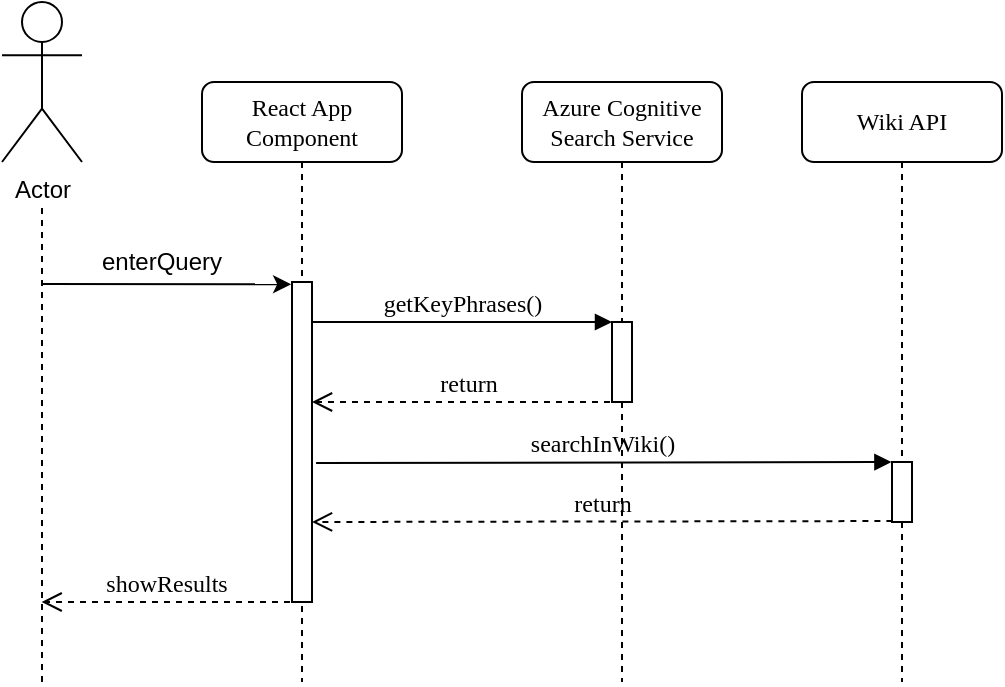 <mxfile version="12.3.2" type="device" pages="1"><diagram name="Page-1" id="13e1069c-82ec-6db2-03f1-153e76fe0fe0"><mxGraphModel dx="586" dy="339" grid="1" gridSize="10" guides="1" tooltips="1" connect="1" arrows="1" fold="1" page="1" pageScale="1" pageWidth="1100" pageHeight="850" background="#ffffff" math="0" shadow="0"><root><mxCell id="0"/><mxCell id="1" parent="0"/><mxCell id="7baba1c4bc27f4b0-2" value="React App Component" style="shape=umlLifeline;perimeter=lifelinePerimeter;whiteSpace=wrap;html=1;container=1;collapsible=0;recursiveResize=0;outlineConnect=0;rounded=1;shadow=0;comic=0;labelBackgroundColor=none;strokeWidth=1;fontFamily=Verdana;fontSize=12;align=center;" parent="1" vertex="1"><mxGeometry x="240" y="80" width="100" height="300" as="geometry"/></mxCell><mxCell id="7baba1c4bc27f4b0-10" value="" style="html=1;points=[];perimeter=orthogonalPerimeter;rounded=0;shadow=0;comic=0;labelBackgroundColor=none;strokeWidth=1;fontFamily=Verdana;fontSize=12;align=center;" parent="7baba1c4bc27f4b0-2" vertex="1"><mxGeometry x="45" y="100" width="10" height="160" as="geometry"/></mxCell><mxCell id="7baba1c4bc27f4b0-3" value="Azure Cognitive Search Service" style="shape=umlLifeline;perimeter=lifelinePerimeter;whiteSpace=wrap;html=1;container=1;collapsible=0;recursiveResize=0;outlineConnect=0;rounded=1;shadow=0;comic=0;labelBackgroundColor=none;strokeWidth=1;fontFamily=Verdana;fontSize=12;align=center;" parent="1" vertex="1"><mxGeometry x="400" y="80" width="100" height="300" as="geometry"/></mxCell><mxCell id="7baba1c4bc27f4b0-13" value="" style="html=1;points=[];perimeter=orthogonalPerimeter;rounded=0;shadow=0;comic=0;labelBackgroundColor=none;strokeWidth=1;fontFamily=Verdana;fontSize=12;align=center;" parent="7baba1c4bc27f4b0-3" vertex="1"><mxGeometry x="45" y="120" width="10" height="40" as="geometry"/></mxCell><mxCell id="7baba1c4bc27f4b0-4" value="Wiki API" style="shape=umlLifeline;perimeter=lifelinePerimeter;whiteSpace=wrap;html=1;container=1;collapsible=0;recursiveResize=0;outlineConnect=0;rounded=1;shadow=0;comic=0;labelBackgroundColor=none;strokeWidth=1;fontFamily=Verdana;fontSize=12;align=center;" parent="1" vertex="1"><mxGeometry x="540" y="80" width="100" height="300" as="geometry"/></mxCell><mxCell id="7baba1c4bc27f4b0-16" value="" style="html=1;points=[];perimeter=orthogonalPerimeter;rounded=0;shadow=0;comic=0;labelBackgroundColor=none;strokeWidth=1;fontFamily=Verdana;fontSize=12;align=center;" parent="1" vertex="1"><mxGeometry x="585" y="270" width="10" height="30" as="geometry"/></mxCell><mxCell id="7baba1c4bc27f4b0-14" value="getKeyPhrases()" style="html=1;verticalAlign=bottom;endArrow=block;entryX=0;entryY=0;labelBackgroundColor=none;fontFamily=Verdana;fontSize=12;edgeStyle=elbowEdgeStyle;elbow=vertical;" parent="1" source="7baba1c4bc27f4b0-10" target="7baba1c4bc27f4b0-13" edge="1"><mxGeometry relative="1" as="geometry"><mxPoint x="370" y="200" as="sourcePoint"/></mxGeometry></mxCell><mxCell id="vE1TC5BP8EnVHVfB82g1-1" value="Actor" style="shape=umlActor;verticalLabelPosition=bottom;labelBackgroundColor=#ffffff;verticalAlign=top;html=1;outlineConnect=0;" vertex="1" parent="1"><mxGeometry x="140" y="40" width="40" height="80" as="geometry"/></mxCell><mxCell id="vE1TC5BP8EnVHVfB82g1-2" value="" style="endArrow=none;dashed=1;html=1;" edge="1" parent="1"><mxGeometry width="50" height="50" relative="1" as="geometry"><mxPoint x="160" y="380" as="sourcePoint"/><mxPoint x="160" y="140" as="targetPoint"/></mxGeometry></mxCell><mxCell id="vE1TC5BP8EnVHVfB82g1-4" value="&lt;br&gt;" style="endArrow=classic;html=1;entryX=-0.044;entryY=0.007;entryDx=0;entryDy=0;entryPerimeter=0;" edge="1" parent="1" target="7baba1c4bc27f4b0-10"><mxGeometry width="50" height="50" relative="1" as="geometry"><mxPoint x="160" y="181" as="sourcePoint"/><mxPoint x="280" y="200" as="targetPoint"/></mxGeometry></mxCell><mxCell id="vE1TC5BP8EnVHVfB82g1-5" value="enterQuery" style="text;html=1;strokeColor=none;fillColor=none;align=center;verticalAlign=middle;whiteSpace=wrap;rounded=0;" vertex="1" parent="1"><mxGeometry x="200" y="160" width="40" height="20" as="geometry"/></mxCell><mxCell id="vE1TC5BP8EnVHVfB82g1-9" value="return" style="html=1;verticalAlign=bottom;endArrow=open;dashed=1;endSize=8;labelBackgroundColor=none;fontFamily=Verdana;fontSize=12;edgeStyle=elbowEdgeStyle;elbow=vertical;" edge="1" parent="1"><mxGeometry relative="1" as="geometry"><mxPoint x="295" y="240" as="targetPoint"/><Array as="points"><mxPoint x="385" y="240"/><mxPoint x="415" y="240"/></Array><mxPoint x="450" y="240" as="sourcePoint"/></mxGeometry></mxCell><mxCell id="vE1TC5BP8EnVHVfB82g1-11" value="searchInWiki()" style="html=1;verticalAlign=bottom;endArrow=block;labelBackgroundColor=none;fontFamily=Verdana;fontSize=12;edgeStyle=elbowEdgeStyle;elbow=vertical;exitX=1.204;exitY=0.566;exitDx=0;exitDy=0;exitPerimeter=0;entryX=-0.03;entryY=0.004;entryDx=0;entryDy=0;entryPerimeter=0;" edge="1" parent="1" source="7baba1c4bc27f4b0-10" target="7baba1c4bc27f4b0-16"><mxGeometry relative="1" as="geometry"><mxPoint x="605" y="239.857" as="sourcePoint"/><mxPoint x="580" y="260" as="targetPoint"/><Array as="points"><mxPoint x="590" y="270"/></Array></mxGeometry></mxCell><mxCell id="vE1TC5BP8EnVHVfB82g1-12" value="return" style="html=1;verticalAlign=bottom;endArrow=open;dashed=1;endSize=8;labelBackgroundColor=none;fontFamily=Verdana;fontSize=12;edgeStyle=elbowEdgeStyle;elbow=vertical;exitX=0.02;exitY=0.984;exitDx=0;exitDy=0;exitPerimeter=0;" edge="1" parent="1" source="7baba1c4bc27f4b0-16"><mxGeometry relative="1" as="geometry"><mxPoint x="295" y="300" as="targetPoint"/><Array as="points"><mxPoint x="300" y="300"/><mxPoint x="542.5" y="300"/></Array><mxPoint x="577.5" y="300" as="sourcePoint"/></mxGeometry></mxCell><mxCell id="vE1TC5BP8EnVHVfB82g1-13" value="showResults" style="html=1;verticalAlign=bottom;endArrow=open;dashed=1;endSize=8;labelBackgroundColor=none;fontFamily=Verdana;fontSize=12;edgeStyle=elbowEdgeStyle;elbow=vertical;entryX=0.981;entryY=0.521;entryDx=0;entryDy=0;entryPerimeter=0;" edge="1" parent="1"><mxGeometry relative="1" as="geometry"><mxPoint x="159.81" y="339.857" as="targetPoint"/><Array as="points"><mxPoint x="165" y="340"/><mxPoint x="407.5" y="340"/></Array><mxPoint x="284" y="340" as="sourcePoint"/></mxGeometry></mxCell></root></mxGraphModel></diagram></mxfile>